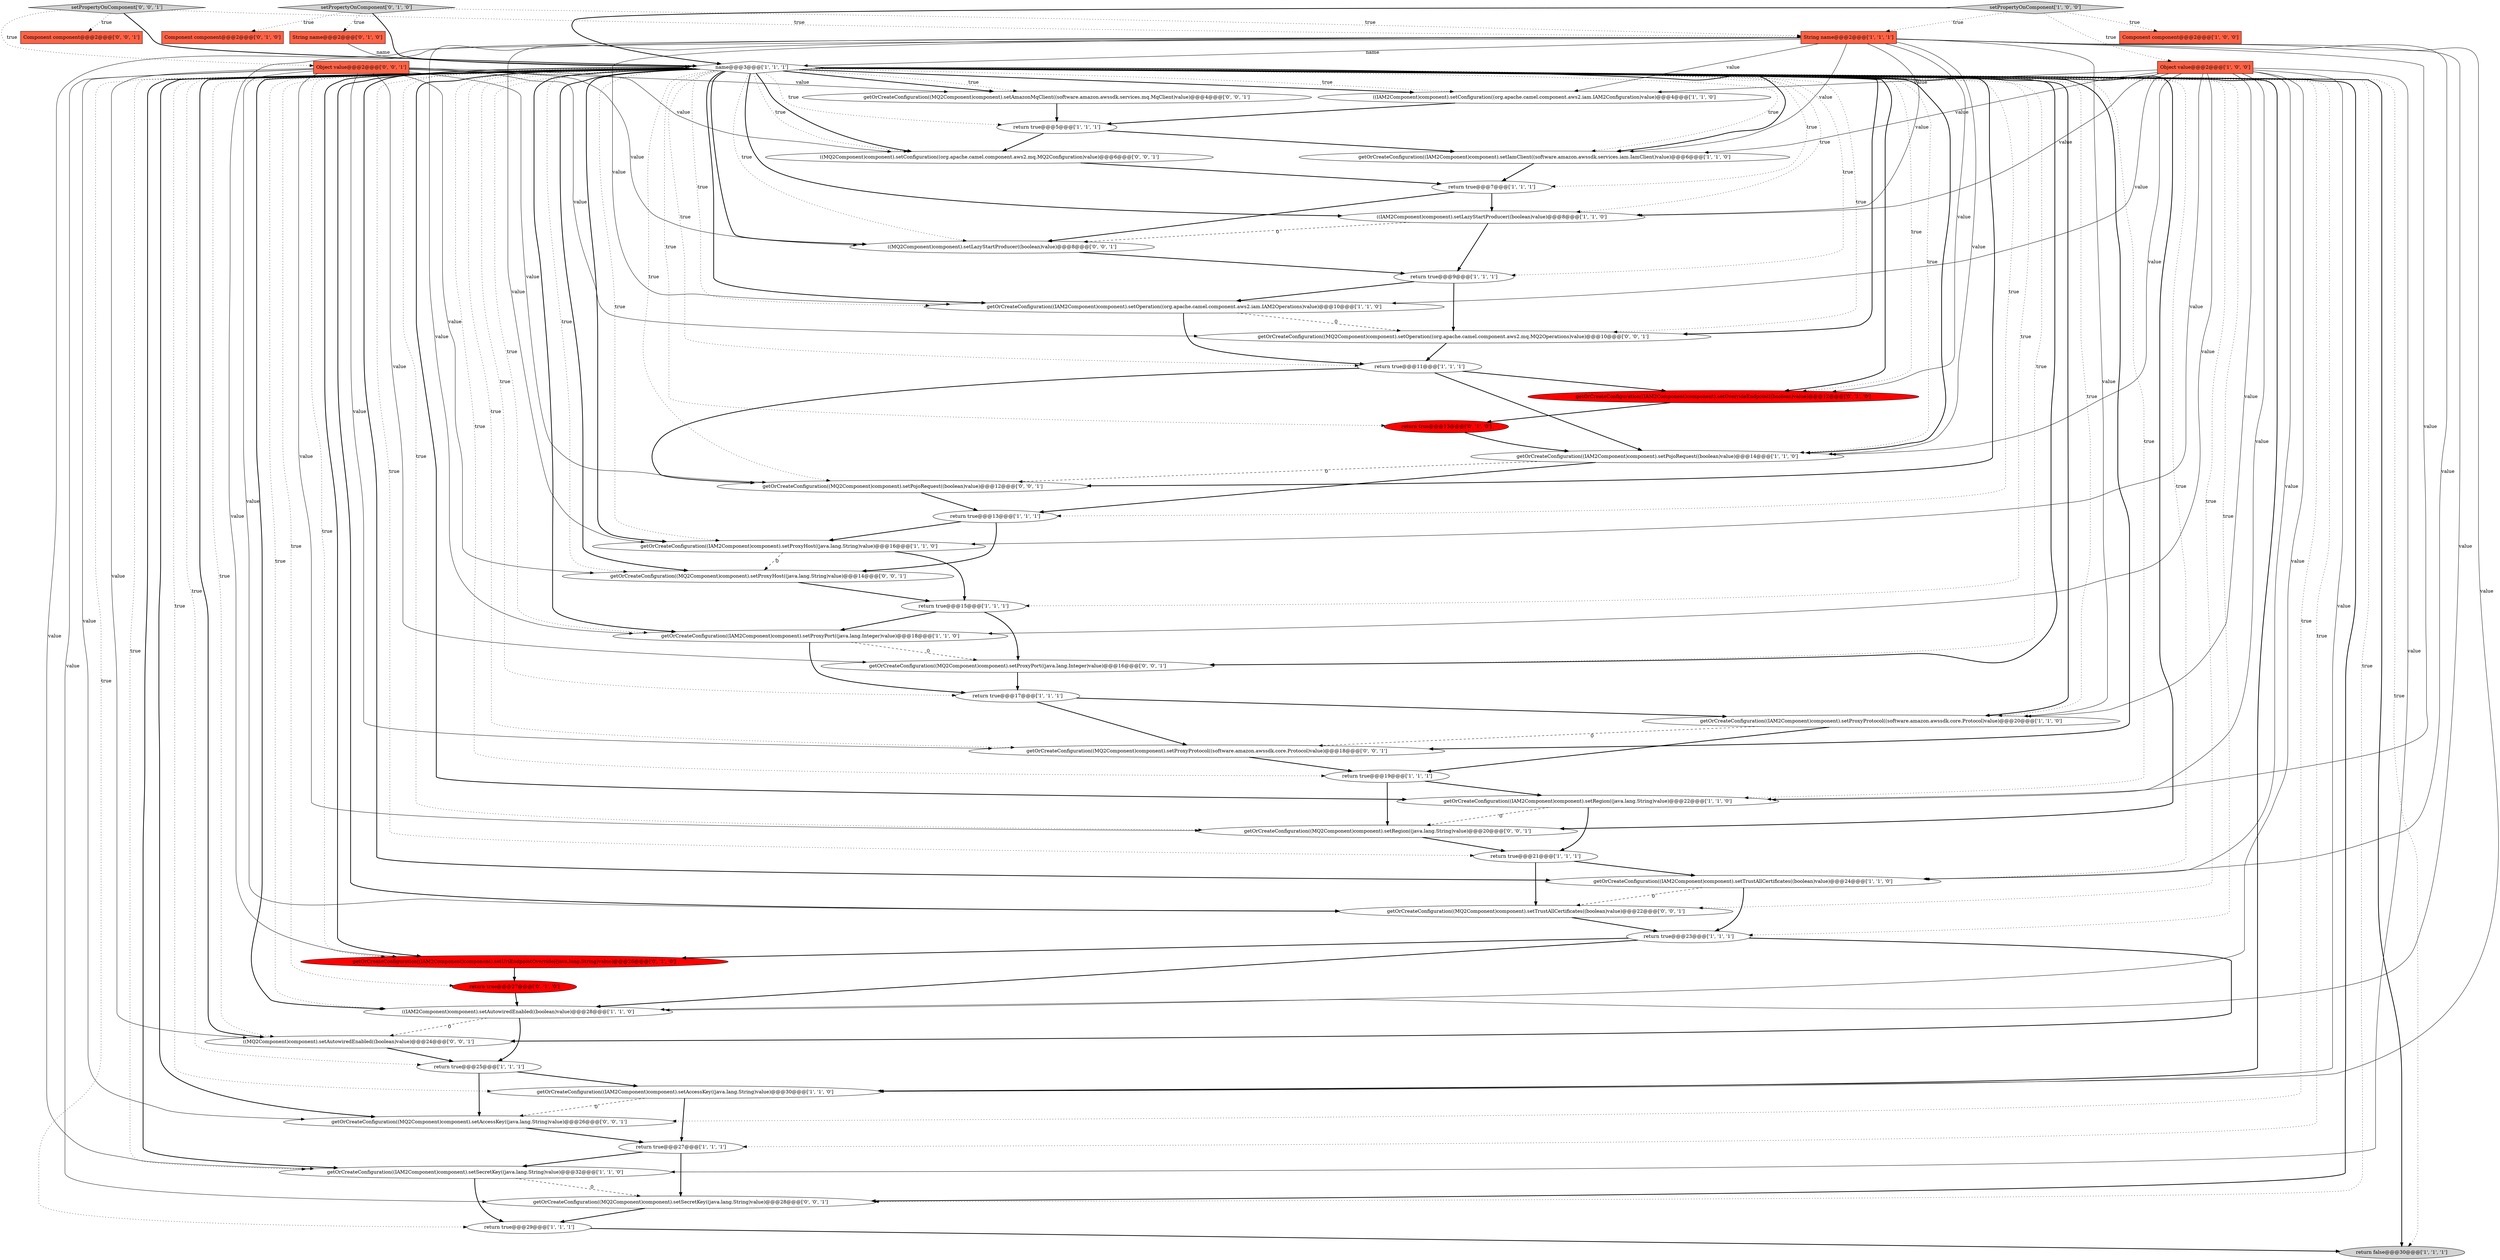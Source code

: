 digraph {
10 [style = filled, label = "return true@@@5@@@['1', '1', '1']", fillcolor = white, shape = ellipse image = "AAA0AAABBB1BBB"];
3 [style = filled, label = "return true@@@27@@@['1', '1', '1']", fillcolor = white, shape = ellipse image = "AAA0AAABBB1BBB"];
11 [style = filled, label = "((IAM2Component)component).setConfiguration((org.apache.camel.component.aws2.iam.IAM2Configuration)value)@@@4@@@['1', '1', '0']", fillcolor = white, shape = ellipse image = "AAA0AAABBB1BBB"];
5 [style = filled, label = "getOrCreateConfiguration((IAM2Component)component).setOperation((org.apache.camel.component.aws2.iam.IAM2Operations)value)@@@10@@@['1', '1', '0']", fillcolor = white, shape = ellipse image = "AAA0AAABBB1BBB"];
45 [style = filled, label = "((MQ2Component)component).setConfiguration((org.apache.camel.component.aws2.mq.MQ2Configuration)value)@@@6@@@['0', '0', '1']", fillcolor = white, shape = ellipse image = "AAA0AAABBB3BBB"];
51 [style = filled, label = "getOrCreateConfiguration((MQ2Component)component).setAmazonMqClient((software.amazon.awssdk.services.mq.MqClient)value)@@@4@@@['0', '0', '1']", fillcolor = white, shape = ellipse image = "AAA0AAABBB3BBB"];
16 [style = filled, label = "getOrCreateConfiguration((IAM2Component)component).setRegion((java.lang.String)value)@@@22@@@['1', '1', '0']", fillcolor = white, shape = ellipse image = "AAA0AAABBB1BBB"];
24 [style = filled, label = "return true@@@17@@@['1', '1', '1']", fillcolor = white, shape = ellipse image = "AAA0AAABBB1BBB"];
12 [style = filled, label = "((IAM2Component)component).setAutowiredEnabled((boolean)value)@@@28@@@['1', '1', '0']", fillcolor = white, shape = ellipse image = "AAA0AAABBB1BBB"];
37 [style = filled, label = "getOrCreateConfiguration((IAM2Component)component).setOverrideEndpoint((boolean)value)@@@12@@@['0', '1', '0']", fillcolor = red, shape = ellipse image = "AAA1AAABBB2BBB"];
17 [style = filled, label = "((IAM2Component)component).setLazyStartProducer((boolean)value)@@@8@@@['1', '1', '0']", fillcolor = white, shape = ellipse image = "AAA0AAABBB1BBB"];
32 [style = filled, label = "Component component@@@2@@@['0', '1', '0']", fillcolor = tomato, shape = box image = "AAA0AAABBB2BBB"];
38 [style = filled, label = "return true@@@27@@@['0', '1', '0']", fillcolor = red, shape = ellipse image = "AAA1AAABBB2BBB"];
7 [style = filled, label = "return true@@@15@@@['1', '1', '1']", fillcolor = white, shape = ellipse image = "AAA0AAABBB1BBB"];
44 [style = filled, label = "getOrCreateConfiguration((MQ2Component)component).setTrustAllCertificates((boolean)value)@@@22@@@['0', '0', '1']", fillcolor = white, shape = ellipse image = "AAA0AAABBB3BBB"];
47 [style = filled, label = "setPropertyOnComponent['0', '0', '1']", fillcolor = lightgray, shape = diamond image = "AAA0AAABBB3BBB"];
13 [style = filled, label = "Component component@@@2@@@['1', '0', '0']", fillcolor = tomato, shape = box image = "AAA0AAABBB1BBB"];
54 [style = filled, label = "getOrCreateConfiguration((MQ2Component)component).setRegion((java.lang.String)value)@@@20@@@['0', '0', '1']", fillcolor = white, shape = ellipse image = "AAA0AAABBB3BBB"];
4 [style = filled, label = "return true@@@25@@@['1', '1', '1']", fillcolor = white, shape = ellipse image = "AAA0AAABBB1BBB"];
49 [style = filled, label = "getOrCreateConfiguration((MQ2Component)component).setPojoRequest((boolean)value)@@@12@@@['0', '0', '1']", fillcolor = white, shape = ellipse image = "AAA0AAABBB3BBB"];
26 [style = filled, label = "getOrCreateConfiguration((IAM2Component)component).setAccessKey((java.lang.String)value)@@@30@@@['1', '1', '0']", fillcolor = white, shape = ellipse image = "AAA0AAABBB1BBB"];
22 [style = filled, label = "return true@@@13@@@['1', '1', '1']", fillcolor = white, shape = ellipse image = "AAA0AAABBB1BBB"];
36 [style = filled, label = "return true@@@13@@@['0', '1', '0']", fillcolor = red, shape = ellipse image = "AAA1AAABBB2BBB"];
42 [style = filled, label = "getOrCreateConfiguration((MQ2Component)component).setAccessKey((java.lang.String)value)@@@26@@@['0', '0', '1']", fillcolor = white, shape = ellipse image = "AAA0AAABBB3BBB"];
27 [style = filled, label = "getOrCreateConfiguration((IAM2Component)component).setTrustAllCertificates((boolean)value)@@@24@@@['1', '1', '0']", fillcolor = white, shape = ellipse image = "AAA0AAABBB1BBB"];
34 [style = filled, label = "setPropertyOnComponent['0', '1', '0']", fillcolor = lightgray, shape = diamond image = "AAA0AAABBB2BBB"];
15 [style = filled, label = "Object value@@@2@@@['1', '0', '0']", fillcolor = tomato, shape = box image = "AAA0AAABBB1BBB"];
43 [style = filled, label = "getOrCreateConfiguration((MQ2Component)component).setProxyPort((java.lang.Integer)value)@@@16@@@['0', '0', '1']", fillcolor = white, shape = ellipse image = "AAA0AAABBB3BBB"];
33 [style = filled, label = "String name@@@2@@@['0', '1', '0']", fillcolor = tomato, shape = box image = "AAA0AAABBB2BBB"];
25 [style = filled, label = "return true@@@11@@@['1', '1', '1']", fillcolor = white, shape = ellipse image = "AAA0AAABBB1BBB"];
39 [style = filled, label = "((MQ2Component)component).setLazyStartProducer((boolean)value)@@@8@@@['0', '0', '1']", fillcolor = white, shape = ellipse image = "AAA0AAABBB3BBB"];
46 [style = filled, label = "Object value@@@2@@@['0', '0', '1']", fillcolor = tomato, shape = box image = "AAA0AAABBB3BBB"];
50 [style = filled, label = "getOrCreateConfiguration((MQ2Component)component).setSecretKey((java.lang.String)value)@@@28@@@['0', '0', '1']", fillcolor = white, shape = ellipse image = "AAA0AAABBB3BBB"];
18 [style = filled, label = "getOrCreateConfiguration((IAM2Component)component).setSecretKey((java.lang.String)value)@@@32@@@['1', '1', '0']", fillcolor = white, shape = ellipse image = "AAA0AAABBB1BBB"];
21 [style = filled, label = "String name@@@2@@@['1', '1', '1']", fillcolor = tomato, shape = box image = "AAA0AAABBB1BBB"];
19 [style = filled, label = "return true@@@29@@@['1', '1', '1']", fillcolor = white, shape = ellipse image = "AAA0AAABBB1BBB"];
0 [style = filled, label = "getOrCreateConfiguration((IAM2Component)component).setPojoRequest((boolean)value)@@@14@@@['1', '1', '0']", fillcolor = white, shape = ellipse image = "AAA0AAABBB1BBB"];
8 [style = filled, label = "getOrCreateConfiguration((IAM2Component)component).setProxyProtocol((software.amazon.awssdk.core.Protocol)value)@@@20@@@['1', '1', '0']", fillcolor = white, shape = ellipse image = "AAA0AAABBB1BBB"];
20 [style = filled, label = "name@@@3@@@['1', '1', '1']", fillcolor = white, shape = diamond image = "AAA0AAABBB1BBB"];
28 [style = filled, label = "return false@@@30@@@['1', '1', '1']", fillcolor = lightgray, shape = ellipse image = "AAA0AAABBB1BBB"];
1 [style = filled, label = "return true@@@7@@@['1', '1', '1']", fillcolor = white, shape = ellipse image = "AAA0AAABBB1BBB"];
48 [style = filled, label = "getOrCreateConfiguration((MQ2Component)component).setOperation((org.apache.camel.component.aws2.mq.MQ2Operations)value)@@@10@@@['0', '0', '1']", fillcolor = white, shape = ellipse image = "AAA0AAABBB3BBB"];
35 [style = filled, label = "getOrCreateConfiguration((IAM2Component)component).setUriEndpointOverride((java.lang.String)value)@@@26@@@['0', '1', '0']", fillcolor = red, shape = ellipse image = "AAA1AAABBB2BBB"];
30 [style = filled, label = "return true@@@23@@@['1', '1', '1']", fillcolor = white, shape = ellipse image = "AAA0AAABBB1BBB"];
31 [style = filled, label = "getOrCreateConfiguration((IAM2Component)component).setIamClient((software.amazon.awssdk.services.iam.IamClient)value)@@@6@@@['1', '1', '0']", fillcolor = white, shape = ellipse image = "AAA0AAABBB1BBB"];
41 [style = filled, label = "getOrCreateConfiguration((MQ2Component)component).setProxyProtocol((software.amazon.awssdk.core.Protocol)value)@@@18@@@['0', '0', '1']", fillcolor = white, shape = ellipse image = "AAA0AAABBB3BBB"];
52 [style = filled, label = "((MQ2Component)component).setAutowiredEnabled((boolean)value)@@@24@@@['0', '0', '1']", fillcolor = white, shape = ellipse image = "AAA0AAABBB3BBB"];
14 [style = filled, label = "setPropertyOnComponent['1', '0', '0']", fillcolor = lightgray, shape = diamond image = "AAA0AAABBB1BBB"];
53 [style = filled, label = "getOrCreateConfiguration((MQ2Component)component).setProxyHost((java.lang.String)value)@@@14@@@['0', '0', '1']", fillcolor = white, shape = ellipse image = "AAA0AAABBB3BBB"];
2 [style = filled, label = "getOrCreateConfiguration((IAM2Component)component).setProxyHost((java.lang.String)value)@@@16@@@['1', '1', '0']", fillcolor = white, shape = ellipse image = "AAA0AAABBB1BBB"];
40 [style = filled, label = "Component component@@@2@@@['0', '0', '1']", fillcolor = tomato, shape = box image = "AAA0AAABBB3BBB"];
9 [style = filled, label = "return true@@@9@@@['1', '1', '1']", fillcolor = white, shape = ellipse image = "AAA0AAABBB1BBB"];
6 [style = filled, label = "return true@@@19@@@['1', '1', '1']", fillcolor = white, shape = ellipse image = "AAA0AAABBB1BBB"];
29 [style = filled, label = "getOrCreateConfiguration((IAM2Component)component).setProxyPort((java.lang.Integer)value)@@@18@@@['1', '1', '0']", fillcolor = white, shape = ellipse image = "AAA0AAABBB1BBB"];
23 [style = filled, label = "return true@@@21@@@['1', '1', '1']", fillcolor = white, shape = ellipse image = "AAA0AAABBB1BBB"];
25->49 [style = bold, label=""];
21->2 [style = solid, label="value"];
34->20 [style = bold, label=""];
20->11 [style = dotted, label="true"];
20->26 [style = bold, label=""];
39->9 [style = bold, label=""];
30->52 [style = bold, label=""];
20->0 [style = dotted, label="true"];
17->9 [style = bold, label=""];
20->0 [style = bold, label=""];
38->12 [style = bold, label=""];
20->27 [style = dotted, label="true"];
20->36 [style = dotted, label="true"];
20->41 [style = dotted, label="true"];
8->6 [style = bold, label=""];
31->1 [style = bold, label=""];
21->29 [style = solid, label="value"];
29->43 [style = dashed, label="0"];
51->10 [style = bold, label=""];
21->12 [style = solid, label="value"];
49->22 [style = bold, label=""];
20->27 [style = bold, label=""];
3->18 [style = bold, label=""];
14->21 [style = dotted, label="true"];
36->0 [style = bold, label=""];
20->16 [style = bold, label=""];
20->42 [style = dotted, label="true"];
46->41 [style = solid, label="value"];
20->43 [style = dotted, label="true"];
20->30 [style = dotted, label="true"];
46->45 [style = solid, label="value"];
46->53 [style = solid, label="value"];
20->31 [style = dotted, label="true"];
47->46 [style = dotted, label="true"];
20->48 [style = bold, label=""];
43->24 [style = bold, label=""];
20->49 [style = dotted, label="true"];
20->37 [style = bold, label=""];
20->18 [style = dotted, label="true"];
9->5 [style = bold, label=""];
20->43 [style = bold, label=""];
7->43 [style = bold, label=""];
42->3 [style = bold, label=""];
35->38 [style = bold, label=""];
19->28 [style = bold, label=""];
0->49 [style = dashed, label="0"];
20->45 [style = bold, label=""];
14->20 [style = bold, label=""];
23->44 [style = bold, label=""];
7->29 [style = bold, label=""];
21->37 [style = solid, label="value"];
10->31 [style = bold, label=""];
37->36 [style = bold, label=""];
50->19 [style = bold, label=""];
20->24 [style = dotted, label="true"];
21->16 [style = solid, label="value"];
6->54 [style = bold, label=""];
27->30 [style = bold, label=""];
20->26 [style = dotted, label="true"];
21->20 [style = solid, label="name"];
18->19 [style = bold, label=""];
9->48 [style = bold, label=""];
20->31 [style = bold, label=""];
41->6 [style = bold, label=""];
20->52 [style = bold, label=""];
5->25 [style = bold, label=""];
1->17 [style = bold, label=""];
45->1 [style = bold, label=""];
46->50 [style = solid, label="value"];
20->5 [style = dotted, label="true"];
15->12 [style = solid, label="value"];
20->18 [style = bold, label=""];
20->8 [style = bold, label=""];
20->41 [style = bold, label=""];
21->26 [style = solid, label="value"];
15->11 [style = solid, label="value"];
25->37 [style = bold, label=""];
20->10 [style = dotted, label="true"];
10->45 [style = bold, label=""];
20->39 [style = bold, label=""];
16->54 [style = dashed, label="0"];
20->3 [style = dotted, label="true"];
20->48 [style = dotted, label="true"];
20->22 [style = dotted, label="true"];
24->8 [style = bold, label=""];
15->31 [style = solid, label="value"];
20->6 [style = dotted, label="true"];
20->50 [style = dotted, label="true"];
20->38 [style = dotted, label="true"];
25->0 [style = bold, label=""];
1->39 [style = bold, label=""];
44->30 [style = bold, label=""];
15->2 [style = solid, label="value"];
20->35 [style = dotted, label="true"];
17->39 [style = dashed, label="0"];
20->25 [style = dotted, label="true"];
22->2 [style = bold, label=""];
20->9 [style = dotted, label="true"];
46->52 [style = solid, label="value"];
46->54 [style = solid, label="value"];
20->51 [style = dotted, label="true"];
20->17 [style = dotted, label="true"];
26->3 [style = bold, label=""];
20->52 [style = dotted, label="true"];
52->4 [style = bold, label=""];
15->5 [style = solid, label="value"];
15->16 [style = solid, label="value"];
16->23 [style = bold, label=""];
20->7 [style = dotted, label="true"];
8->41 [style = dashed, label="0"];
21->27 [style = solid, label="value"];
20->39 [style = dotted, label="true"];
24->41 [style = bold, label=""];
15->18 [style = solid, label="value"];
15->17 [style = solid, label="value"];
33->20 [style = solid, label="name"];
20->53 [style = dotted, label="true"];
20->54 [style = dotted, label="true"];
20->37 [style = dotted, label="true"];
20->44 [style = dotted, label="true"];
30->12 [style = bold, label=""];
30->35 [style = bold, label=""];
20->1 [style = dotted, label="true"];
20->4 [style = dotted, label="true"];
21->5 [style = solid, label="value"];
46->39 [style = solid, label="value"];
11->10 [style = bold, label=""];
15->0 [style = solid, label="value"];
20->23 [style = dotted, label="true"];
34->33 [style = dotted, label="true"];
20->51 [style = bold, label=""];
20->42 [style = bold, label=""];
46->49 [style = solid, label="value"];
15->27 [style = solid, label="value"];
20->49 [style = bold, label=""];
20->54 [style = bold, label=""];
27->44 [style = dashed, label="0"];
20->19 [style = dotted, label="true"];
47->21 [style = dotted, label="true"];
46->43 [style = solid, label="value"];
21->0 [style = solid, label="value"];
12->52 [style = dashed, label="0"];
54->23 [style = bold, label=""];
20->11 [style = bold, label=""];
3->50 [style = bold, label=""];
34->21 [style = dotted, label="true"];
21->35 [style = solid, label="value"];
34->32 [style = dotted, label="true"];
15->8 [style = solid, label="value"];
21->17 [style = solid, label="value"];
20->50 [style = bold, label=""];
20->17 [style = bold, label=""];
23->27 [style = bold, label=""];
20->29 [style = bold, label=""];
20->8 [style = dotted, label="true"];
46->48 [style = solid, label="value"];
20->28 [style = bold, label=""];
4->26 [style = bold, label=""];
4->42 [style = bold, label=""];
21->8 [style = solid, label="value"];
20->53 [style = bold, label=""];
20->45 [style = dotted, label="true"];
14->13 [style = dotted, label="true"];
20->44 [style = bold, label=""];
20->5 [style = bold, label=""];
20->2 [style = bold, label=""];
2->53 [style = dashed, label="0"];
21->11 [style = solid, label="value"];
21->18 [style = solid, label="value"];
14->15 [style = dotted, label="true"];
18->50 [style = dashed, label="0"];
22->53 [style = bold, label=""];
5->48 [style = dashed, label="0"];
46->44 [style = solid, label="value"];
53->7 [style = bold, label=""];
12->4 [style = bold, label=""];
20->29 [style = dotted, label="true"];
20->28 [style = dotted, label="true"];
6->16 [style = bold, label=""];
0->22 [style = bold, label=""];
46->42 [style = solid, label="value"];
47->20 [style = bold, label=""];
47->40 [style = dotted, label="true"];
20->12 [style = bold, label=""];
48->25 [style = bold, label=""];
20->2 [style = dotted, label="true"];
15->29 [style = solid, label="value"];
15->26 [style = solid, label="value"];
20->12 [style = dotted, label="true"];
20->35 [style = bold, label=""];
21->31 [style = solid, label="value"];
2->7 [style = bold, label=""];
26->42 [style = dashed, label="0"];
29->24 [style = bold, label=""];
46->51 [style = solid, label="value"];
20->16 [style = dotted, label="true"];
}

